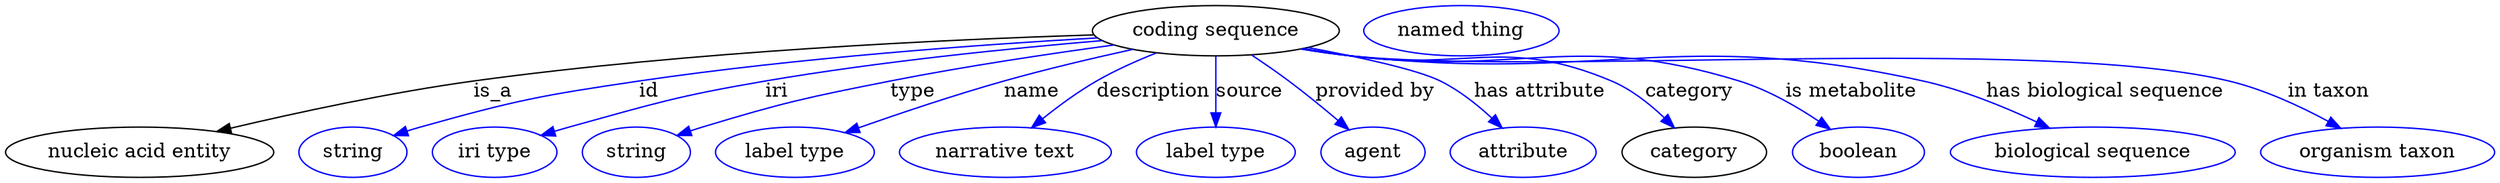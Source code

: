 digraph {
	graph [bb="0,0,1770.7,123"];
	node [label="\N"];
	"coding sequence"	[height=0.5,
		label="coding sequence",
		pos="862.54,105",
		width=2.4373];
	"nucleic acid entity"	[height=0.5,
		pos="95.542,18",
		width=2.6539];
	"coding sequence" -> "nucleic acid entity"	[label=is_a,
		lp="347.54,61.5",
		pos="e,150.46,32.839 775.57,102 670.43,98.722 488.33,90.271 333.54,69 274.38,60.87 207.94,46.461 160.33,35.193"];
	id	[color=blue,
		height=0.5,
		label=string,
		pos="247.54,18",
		width=1.0652];
	"coding sequence" -> id	[color=blue,
		label=id,
		lp="458.54,61.5",
		pos="e,276.54,29.96 778.36,99.88 695.04,95.086 564,85.619 451.54,69 381.44,58.64 363.76,55.205 295.54,36 292.44,35.126 289.24,34.155 \
286.04,33.133",
		style=solid];
	iri	[color=blue,
		height=0.5,
		label="iri type",
		pos="348.54,18",
		width=1.2277];
	"coding sequence" -> iri	[color=blue,
		label=iri,
		lp="549.54,61.5",
		pos="e,381.84,29.896 781.68,97.988 716.54,92.472 622.75,83.011 541.54,69 478.97,58.205 463.75,52.878 402.54,36 398.97,35.015 395.27,33.951 \
391.58,32.852",
		style=solid];
	type	[color=blue,
		height=0.5,
		label=string,
		pos="449.54,18",
		width=1.0652];
	"coding sequence" -> type	[color=blue,
		label=type,
		lp="646.54,61.5",
		pos="e,478.46,30.003 790.14,94.817 744.23,88.565 683.68,79.529 630.54,69 570.38,57.079 555.24,53.789 496.54,36 493.78,35.162 490.94,34.255 \
488.09,33.311",
		style=solid];
	name	[color=blue,
		height=0.5,
		label="label type",
		pos="562.54,18",
		width=1.5707];
	"coding sequence" -> name	[color=blue,
		label=name,
		lp="731.54,61.5",
		pos="e,598.37,32.101 803.4,91.672 775.4,85.483 741.58,77.5 711.54,69 676.4,59.054 637.26,45.838 607.92,35.491",
		style=solid];
	description	[color=blue,
		height=0.5,
		label="narrative text",
		pos="712.54,18",
		width=2.0943];
	"coding sequence" -> description	[color=blue,
		label=description,
		lp="818.04,61.5",
		pos="e,731.22,35.515 819.99,89.044 806.08,83.49 790.81,76.654 777.54,69 764.14,61.273 750.41,51.1 739.04,41.949",
		style=solid];
	source	[color=blue,
		height=0.5,
		label="label type",
		pos="862.54,18",
		width=1.5707];
	"coding sequence" -> source	[color=blue,
		label=source,
		lp="886.54,61.5",
		pos="e,862.54,36.175 862.54,86.799 862.54,75.163 862.54,59.548 862.54,46.237",
		style=solid];
	"provided by"	[color=blue,
		height=0.5,
		label=agent,
		pos="974.54,18",
		width=1.0291];
	"coding sequence" -> "provided by"	[color=blue,
		label="provided by",
		lp="976.04,61.5",
		pos="e,957.33,34.142 888.03,87.597 896.59,81.893 906.1,75.334 914.54,69 926.38,60.117 939.04,49.717 949.66,40.71",
		style=solid];
	"has attribute"	[color=blue,
		height=0.5,
		label=attribute,
		pos="1081.5,18",
		width=1.4443];
	"coding sequence" -> "has attribute"	[color=blue,
		label="has attribute",
		lp="1093.5,61.5",
		pos="e,1066.6,35.363 928.21,92.942 964.66,86.158 1005.9,77.223 1022.5,69 1036,62.361 1048.9,52.013 1059.2,42.449",
		style=solid];
	category	[height=0.5,
		pos="1202.5,18",
		width=1.4263];
	"coding sequence" -> category	[color=blue,
		label=category,
		lp="1200,61.5",
		pos="e,1188.6,35.5 924.66,92.264 935.91,90.348 947.56,88.502 958.54,87 1040.8,75.75 1068.2,101.65 1144.5,69 1158.4,63.087 1171.3,52.632 \
1181.4,42.806",
		style=solid];
	"is metabolite"	[color=blue,
		height=0.5,
		label=boolean,
		pos="1318.5,18",
		width=1.2999];
	"coding sequence" -> "is metabolite"	[color=blue,
		label="is metabolite",
		lp="1314.5,61.5",
		pos="e,1299,34.454 923.85,92.105 935.34,90.17 947.28,88.358 958.54,87 1019.8,79.611 1176.7,87.438 1235.5,69 1255.3,62.821 1275.2,51.054 \
1290.6,40.486",
		style=solid];
	"has biological sequence"	[color=blue,
		height=0.5,
		label="biological sequence",
		pos="1484.5,18",
		width=2.8164];
	"coding sequence" -> "has biological sequence"	[color=blue,
		label="has biological sequence",
		lp="1494,61.5",
		pos="e,1454.2,35.275 923.31,92 934.96,90.051 947.1,88.26 958.54,87 1138.5,67.171 1188.9,108.69 1365.5,69 1393.1,62.811 1422.3,50.602 \
1445,39.798",
		style=solid];
	"in taxon"	[color=blue,
		height=0.5,
		label="organism taxon",
		pos="1687.5,18",
		width=2.3109];
	"coding sequence" -> "in taxon"	[color=blue,
		label="in taxon",
		lp="1652.5,61.5",
		pos="e,1661.5,35.178 923.04,91.901 934.77,89.947 947.01,88.181 958.54,87 1096.5,72.867 1447.7,101.52 1582.5,69 1607.1,63.075 1632.8,50.99 \
1652.6,40.185",
		style=solid];
	"named thing_category"	[color=blue,
		height=0.5,
		label="named thing",
		pos="1037.5,105",
		width=1.9318];
}
